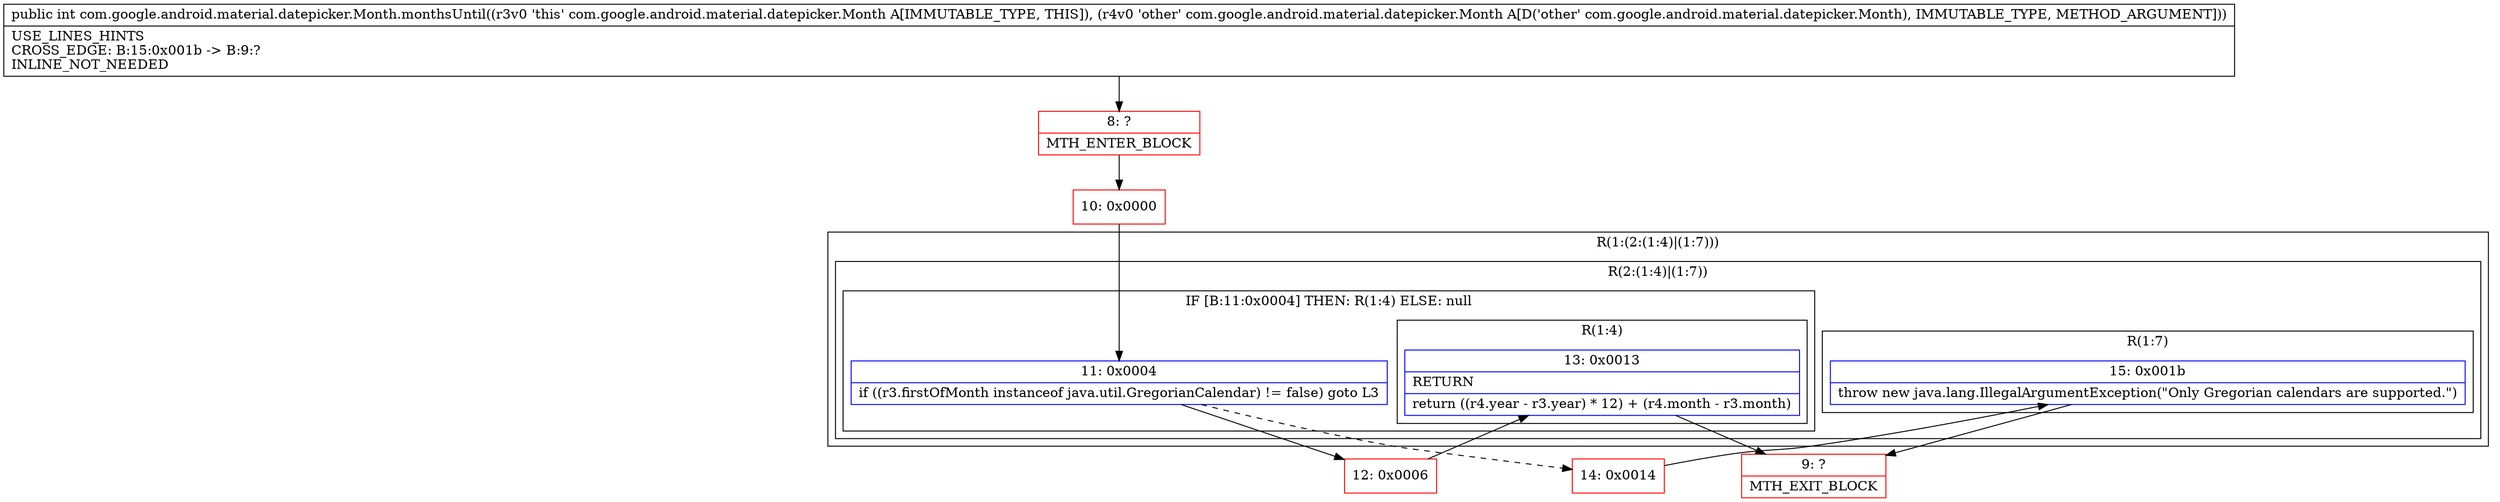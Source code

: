 digraph "CFG forcom.google.android.material.datepicker.Month.monthsUntil(Lcom\/google\/android\/material\/datepicker\/Month;)I" {
subgraph cluster_Region_519548264 {
label = "R(1:(2:(1:4)|(1:7)))";
node [shape=record,color=blue];
subgraph cluster_Region_1838256151 {
label = "R(2:(1:4)|(1:7))";
node [shape=record,color=blue];
subgraph cluster_IfRegion_1247944775 {
label = "IF [B:11:0x0004] THEN: R(1:4) ELSE: null";
node [shape=record,color=blue];
Node_11 [shape=record,label="{11\:\ 0x0004|if ((r3.firstOfMonth instanceof java.util.GregorianCalendar) != false) goto L3\l}"];
subgraph cluster_Region_1595254557 {
label = "R(1:4)";
node [shape=record,color=blue];
Node_13 [shape=record,label="{13\:\ 0x0013|RETURN\l|return ((r4.year \- r3.year) * 12) + (r4.month \- r3.month)\l}"];
}
}
subgraph cluster_Region_2091568506 {
label = "R(1:7)";
node [shape=record,color=blue];
Node_15 [shape=record,label="{15\:\ 0x001b|throw new java.lang.IllegalArgumentException(\"Only Gregorian calendars are supported.\")\l}"];
}
}
}
Node_8 [shape=record,color=red,label="{8\:\ ?|MTH_ENTER_BLOCK\l}"];
Node_10 [shape=record,color=red,label="{10\:\ 0x0000}"];
Node_12 [shape=record,color=red,label="{12\:\ 0x0006}"];
Node_9 [shape=record,color=red,label="{9\:\ ?|MTH_EXIT_BLOCK\l}"];
Node_14 [shape=record,color=red,label="{14\:\ 0x0014}"];
MethodNode[shape=record,label="{public int com.google.android.material.datepicker.Month.monthsUntil((r3v0 'this' com.google.android.material.datepicker.Month A[IMMUTABLE_TYPE, THIS]), (r4v0 'other' com.google.android.material.datepicker.Month A[D('other' com.google.android.material.datepicker.Month), IMMUTABLE_TYPE, METHOD_ARGUMENT]))  | USE_LINES_HINTS\lCROSS_EDGE: B:15:0x001b \-\> B:9:?\lINLINE_NOT_NEEDED\l}"];
MethodNode -> Node_8;Node_11 -> Node_12;
Node_11 -> Node_14[style=dashed];
Node_13 -> Node_9;
Node_15 -> Node_9;
Node_8 -> Node_10;
Node_10 -> Node_11;
Node_12 -> Node_13;
Node_14 -> Node_15;
}

